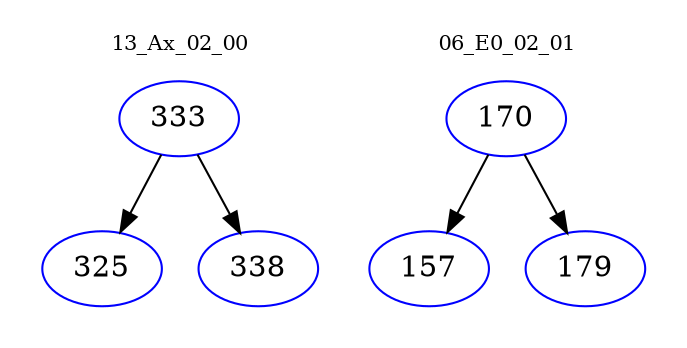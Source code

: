 digraph{
subgraph cluster_0 {
color = white
label = "13_Ax_02_00";
fontsize=10;
T0_333 [label="333", color="blue"]
T0_333 -> T0_325 [color="black"]
T0_325 [label="325", color="blue"]
T0_333 -> T0_338 [color="black"]
T0_338 [label="338", color="blue"]
}
subgraph cluster_1 {
color = white
label = "06_E0_02_01";
fontsize=10;
T1_170 [label="170", color="blue"]
T1_170 -> T1_157 [color="black"]
T1_157 [label="157", color="blue"]
T1_170 -> T1_179 [color="black"]
T1_179 [label="179", color="blue"]
}
}
